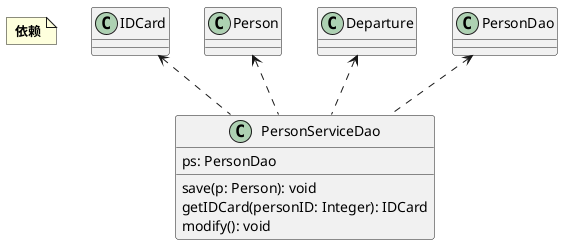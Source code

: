 @startuml
'https://plantuml.com/class-diagram

note as N
    <b> 依赖</b>
end note

class IDCard
class Person
class Departure
class PersonDao

class PersonServiceDao{
   ps: PersonDao
   save(p: Person): void
   getIDCard(personID: Integer): IDCard
   modify(): void
}

IDCard <.. PersonServiceDao
Person <.. PersonServiceDao
Departure <.. PersonServiceDao
PersonDao <.. PersonServiceDao

@enduml